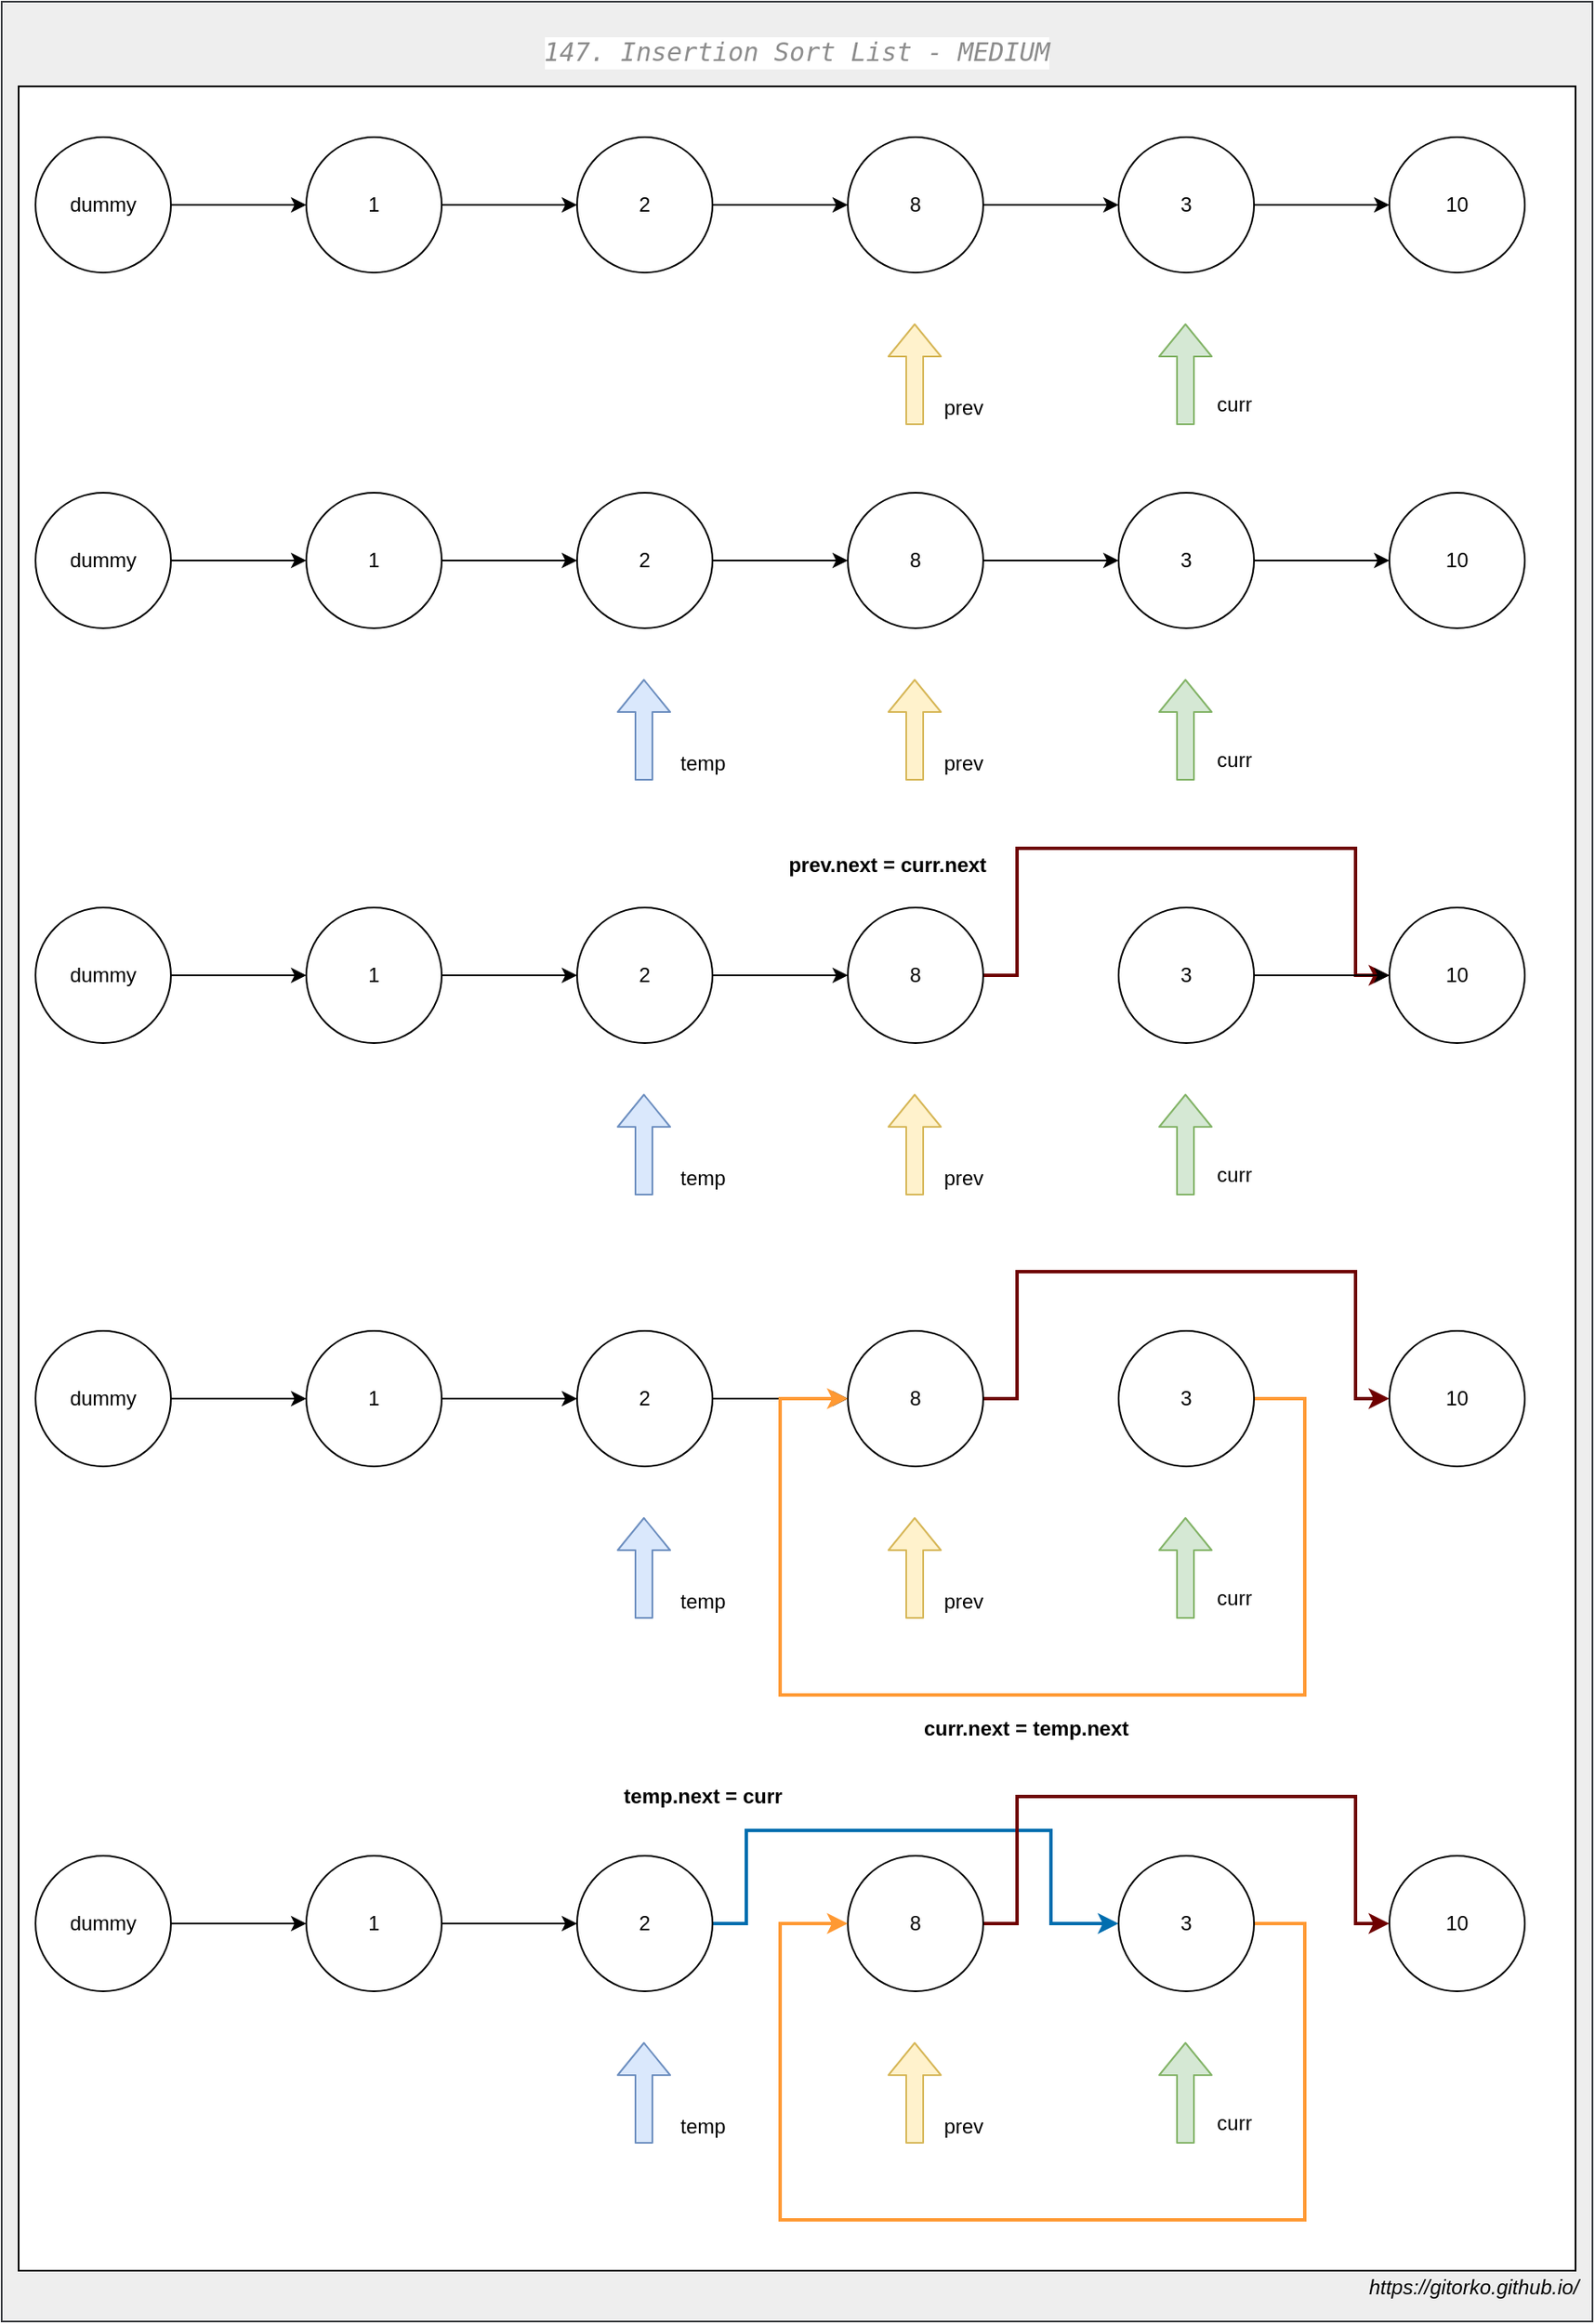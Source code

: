 <mxfile version="12.6.5" type="device"><diagram id="1TqM0KkyB_Euglpii0zA" name="Page-1"><mxGraphModel dx="2343" dy="1420" grid="1" gridSize="10" guides="1" tooltips="1" connect="1" arrows="1" fold="1" page="1" pageScale="1" pageWidth="500" pageHeight="1200" math="0" shadow="0"><root><mxCell id="0"/><mxCell id="1" parent="0"/><mxCell id="p29cDH5VZZHwJd4areC_-127" value="" style="rounded=0;whiteSpace=wrap;html=1;fillColor=#eeeeee;strokeColor=#36393d;" vertex="1" parent="1"><mxGeometry x="-480" y="180" width="940" height="1370" as="geometry"/></mxCell><mxCell id="p29cDH5VZZHwJd4areC_-126" value="" style="rounded=0;whiteSpace=wrap;html=1;" vertex="1" parent="1"><mxGeometry x="-470" y="230" width="920" height="1290" as="geometry"/></mxCell><mxCell id="p29cDH5VZZHwJd4areC_-3" value="" style="edgeStyle=orthogonalEdgeStyle;rounded=0;orthogonalLoop=1;jettySize=auto;html=1;" edge="1" parent="1" source="p29cDH5VZZHwJd4areC_-1" target="p29cDH5VZZHwJd4areC_-2"><mxGeometry relative="1" as="geometry"/></mxCell><mxCell id="p29cDH5VZZHwJd4areC_-1" value="dummy" style="ellipse;whiteSpace=wrap;html=1;aspect=fixed;" vertex="1" parent="1"><mxGeometry x="-460" y="260" width="80" height="80" as="geometry"/></mxCell><mxCell id="p29cDH5VZZHwJd4areC_-5" value="" style="edgeStyle=orthogonalEdgeStyle;rounded=0;orthogonalLoop=1;jettySize=auto;html=1;" edge="1" parent="1" source="p29cDH5VZZHwJd4areC_-2" target="p29cDH5VZZHwJd4areC_-4"><mxGeometry relative="1" as="geometry"/></mxCell><mxCell id="p29cDH5VZZHwJd4areC_-2" value="1" style="ellipse;whiteSpace=wrap;html=1;aspect=fixed;" vertex="1" parent="1"><mxGeometry x="-300" y="260" width="80" height="80" as="geometry"/></mxCell><mxCell id="p29cDH5VZZHwJd4areC_-7" value="" style="edgeStyle=orthogonalEdgeStyle;rounded=0;orthogonalLoop=1;jettySize=auto;html=1;" edge="1" parent="1" source="p29cDH5VZZHwJd4areC_-4" target="p29cDH5VZZHwJd4areC_-6"><mxGeometry relative="1" as="geometry"/></mxCell><mxCell id="p29cDH5VZZHwJd4areC_-4" value="2" style="ellipse;whiteSpace=wrap;html=1;aspect=fixed;" vertex="1" parent="1"><mxGeometry x="-140" y="260" width="80" height="80" as="geometry"/></mxCell><mxCell id="p29cDH5VZZHwJd4areC_-9" value="" style="edgeStyle=orthogonalEdgeStyle;rounded=0;orthogonalLoop=1;jettySize=auto;html=1;" edge="1" parent="1" source="p29cDH5VZZHwJd4areC_-6" target="p29cDH5VZZHwJd4areC_-8"><mxGeometry relative="1" as="geometry"/></mxCell><mxCell id="p29cDH5VZZHwJd4areC_-6" value="8" style="ellipse;whiteSpace=wrap;html=1;aspect=fixed;" vertex="1" parent="1"><mxGeometry x="20" y="260" width="80" height="80" as="geometry"/></mxCell><mxCell id="p29cDH5VZZHwJd4areC_-11" value="" style="edgeStyle=orthogonalEdgeStyle;rounded=0;orthogonalLoop=1;jettySize=auto;html=1;" edge="1" parent="1" source="p29cDH5VZZHwJd4areC_-8" target="p29cDH5VZZHwJd4areC_-10"><mxGeometry relative="1" as="geometry"/></mxCell><mxCell id="p29cDH5VZZHwJd4areC_-8" value="3" style="ellipse;whiteSpace=wrap;html=1;aspect=fixed;" vertex="1" parent="1"><mxGeometry x="180" y="260" width="80" height="80" as="geometry"/></mxCell><mxCell id="p29cDH5VZZHwJd4areC_-10" value="10" style="ellipse;whiteSpace=wrap;html=1;aspect=fixed;" vertex="1" parent="1"><mxGeometry x="340" y="260" width="80" height="80" as="geometry"/></mxCell><mxCell id="p29cDH5VZZHwJd4areC_-12" value="" style="shape=flexArrow;endArrow=classic;html=1;fillColor=#fff2cc;strokeColor=#d6b656;" edge="1" parent="1"><mxGeometry width="50" height="50" relative="1" as="geometry"><mxPoint x="59.5" y="430" as="sourcePoint"/><mxPoint x="59.5" y="370" as="targetPoint"/></mxGeometry></mxCell><mxCell id="p29cDH5VZZHwJd4areC_-13" value="" style="shape=flexArrow;endArrow=classic;html=1;fillColor=#d5e8d4;strokeColor=#82b366;" edge="1" parent="1"><mxGeometry width="50" height="50" relative="1" as="geometry"><mxPoint x="219.5" y="430" as="sourcePoint"/><mxPoint x="219.5" y="370" as="targetPoint"/></mxGeometry></mxCell><mxCell id="p29cDH5VZZHwJd4areC_-14" value="curr" style="text;html=1;align=center;verticalAlign=middle;resizable=0;points=[];autosize=1;" vertex="1" parent="1"><mxGeometry x="228" y="408" width="40" height="20" as="geometry"/></mxCell><mxCell id="p29cDH5VZZHwJd4areC_-15" value="prev" style="text;html=1;align=center;verticalAlign=middle;resizable=0;points=[];autosize=1;" vertex="1" parent="1"><mxGeometry x="68" y="410" width="40" height="20" as="geometry"/></mxCell><mxCell id="p29cDH5VZZHwJd4areC_-16" value="" style="edgeStyle=orthogonalEdgeStyle;rounded=0;orthogonalLoop=1;jettySize=auto;html=1;" edge="1" parent="1" source="p29cDH5VZZHwJd4areC_-17" target="p29cDH5VZZHwJd4areC_-19"><mxGeometry relative="1" as="geometry"/></mxCell><mxCell id="p29cDH5VZZHwJd4areC_-17" value="dummy" style="ellipse;whiteSpace=wrap;html=1;aspect=fixed;" vertex="1" parent="1"><mxGeometry x="-460" y="470" width="80" height="80" as="geometry"/></mxCell><mxCell id="p29cDH5VZZHwJd4areC_-18" value="" style="edgeStyle=orthogonalEdgeStyle;rounded=0;orthogonalLoop=1;jettySize=auto;html=1;" edge="1" parent="1" source="p29cDH5VZZHwJd4areC_-19" target="p29cDH5VZZHwJd4areC_-21"><mxGeometry relative="1" as="geometry"/></mxCell><mxCell id="p29cDH5VZZHwJd4areC_-19" value="1" style="ellipse;whiteSpace=wrap;html=1;aspect=fixed;" vertex="1" parent="1"><mxGeometry x="-300" y="470" width="80" height="80" as="geometry"/></mxCell><mxCell id="p29cDH5VZZHwJd4areC_-20" value="" style="edgeStyle=orthogonalEdgeStyle;rounded=0;orthogonalLoop=1;jettySize=auto;html=1;" edge="1" parent="1" source="p29cDH5VZZHwJd4areC_-21" target="p29cDH5VZZHwJd4areC_-23"><mxGeometry relative="1" as="geometry"/></mxCell><mxCell id="p29cDH5VZZHwJd4areC_-21" value="2" style="ellipse;whiteSpace=wrap;html=1;aspect=fixed;" vertex="1" parent="1"><mxGeometry x="-140" y="470" width="80" height="80" as="geometry"/></mxCell><mxCell id="p29cDH5VZZHwJd4areC_-22" value="" style="edgeStyle=orthogonalEdgeStyle;rounded=0;orthogonalLoop=1;jettySize=auto;html=1;" edge="1" parent="1" source="p29cDH5VZZHwJd4areC_-23" target="p29cDH5VZZHwJd4areC_-25"><mxGeometry relative="1" as="geometry"/></mxCell><mxCell id="p29cDH5VZZHwJd4areC_-23" value="8" style="ellipse;whiteSpace=wrap;html=1;aspect=fixed;" vertex="1" parent="1"><mxGeometry x="20" y="470" width="80" height="80" as="geometry"/></mxCell><mxCell id="p29cDH5VZZHwJd4areC_-24" value="" style="edgeStyle=orthogonalEdgeStyle;rounded=0;orthogonalLoop=1;jettySize=auto;html=1;" edge="1" parent="1" source="p29cDH5VZZHwJd4areC_-25" target="p29cDH5VZZHwJd4areC_-26"><mxGeometry relative="1" as="geometry"/></mxCell><mxCell id="p29cDH5VZZHwJd4areC_-25" value="3" style="ellipse;whiteSpace=wrap;html=1;aspect=fixed;" vertex="1" parent="1"><mxGeometry x="180" y="470" width="80" height="80" as="geometry"/></mxCell><mxCell id="p29cDH5VZZHwJd4areC_-26" value="10" style="ellipse;whiteSpace=wrap;html=1;aspect=fixed;" vertex="1" parent="1"><mxGeometry x="340" y="470" width="80" height="80" as="geometry"/></mxCell><mxCell id="p29cDH5VZZHwJd4areC_-27" value="" style="shape=flexArrow;endArrow=classic;html=1;fillColor=#fff2cc;strokeColor=#d6b656;" edge="1" parent="1"><mxGeometry width="50" height="50" relative="1" as="geometry"><mxPoint x="59.5" y="640" as="sourcePoint"/><mxPoint x="59.5" y="580" as="targetPoint"/></mxGeometry></mxCell><mxCell id="p29cDH5VZZHwJd4areC_-28" value="" style="shape=flexArrow;endArrow=classic;html=1;fillColor=#d5e8d4;strokeColor=#82b366;" edge="1" parent="1"><mxGeometry width="50" height="50" relative="1" as="geometry"><mxPoint x="219.5" y="640" as="sourcePoint"/><mxPoint x="219.5" y="580" as="targetPoint"/></mxGeometry></mxCell><mxCell id="p29cDH5VZZHwJd4areC_-29" value="curr" style="text;html=1;align=center;verticalAlign=middle;resizable=0;points=[];autosize=1;" vertex="1" parent="1"><mxGeometry x="228" y="618" width="40" height="20" as="geometry"/></mxCell><mxCell id="p29cDH5VZZHwJd4areC_-30" value="prev" style="text;html=1;align=center;verticalAlign=middle;resizable=0;points=[];autosize=1;" vertex="1" parent="1"><mxGeometry x="68" y="620" width="40" height="20" as="geometry"/></mxCell><mxCell id="p29cDH5VZZHwJd4areC_-31" value="" style="shape=flexArrow;endArrow=classic;html=1;fillColor=#dae8fc;strokeColor=#6c8ebf;" edge="1" parent="1"><mxGeometry width="50" height="50" relative="1" as="geometry"><mxPoint x="-100.5" y="640" as="sourcePoint"/><mxPoint x="-100.5" y="580" as="targetPoint"/></mxGeometry></mxCell><mxCell id="p29cDH5VZZHwJd4areC_-32" value="temp" style="text;html=1;align=center;verticalAlign=middle;resizable=0;points=[];autosize=1;" vertex="1" parent="1"><mxGeometry x="-86" y="620" width="40" height="20" as="geometry"/></mxCell><mxCell id="p29cDH5VZZHwJd4areC_-33" value="" style="edgeStyle=orthogonalEdgeStyle;rounded=0;orthogonalLoop=1;jettySize=auto;html=1;" edge="1" parent="1" source="p29cDH5VZZHwJd4areC_-34" target="p29cDH5VZZHwJd4areC_-36"><mxGeometry relative="1" as="geometry"/></mxCell><mxCell id="p29cDH5VZZHwJd4areC_-34" value="dummy" style="ellipse;whiteSpace=wrap;html=1;aspect=fixed;" vertex="1" parent="1"><mxGeometry x="-460" y="715" width="80" height="80" as="geometry"/></mxCell><mxCell id="p29cDH5VZZHwJd4areC_-35" value="" style="edgeStyle=orthogonalEdgeStyle;rounded=0;orthogonalLoop=1;jettySize=auto;html=1;" edge="1" parent="1" source="p29cDH5VZZHwJd4areC_-36" target="p29cDH5VZZHwJd4areC_-38"><mxGeometry relative="1" as="geometry"/></mxCell><mxCell id="p29cDH5VZZHwJd4areC_-36" value="1" style="ellipse;whiteSpace=wrap;html=1;aspect=fixed;" vertex="1" parent="1"><mxGeometry x="-300" y="715" width="80" height="80" as="geometry"/></mxCell><mxCell id="p29cDH5VZZHwJd4areC_-37" value="" style="edgeStyle=orthogonalEdgeStyle;rounded=0;orthogonalLoop=1;jettySize=auto;html=1;" edge="1" parent="1" source="p29cDH5VZZHwJd4areC_-38" target="p29cDH5VZZHwJd4areC_-40"><mxGeometry relative="1" as="geometry"/></mxCell><mxCell id="p29cDH5VZZHwJd4areC_-38" value="2" style="ellipse;whiteSpace=wrap;html=1;aspect=fixed;" vertex="1" parent="1"><mxGeometry x="-140" y="715" width="80" height="80" as="geometry"/></mxCell><mxCell id="p29cDH5VZZHwJd4areC_-39" value="" style="edgeStyle=orthogonalEdgeStyle;rounded=0;orthogonalLoop=1;jettySize=auto;html=1;entryX=0;entryY=0.5;entryDx=0;entryDy=0;fillColor=#a20025;strokeColor=#6F0000;strokeWidth=2;exitX=1;exitY=0.5;exitDx=0;exitDy=0;" edge="1" parent="1" source="p29cDH5VZZHwJd4areC_-40" target="p29cDH5VZZHwJd4areC_-43"><mxGeometry relative="1" as="geometry"><Array as="points"><mxPoint x="120" y="755"/><mxPoint x="120" y="680"/><mxPoint x="320" y="680"/><mxPoint x="320" y="755"/></Array></mxGeometry></mxCell><mxCell id="p29cDH5VZZHwJd4areC_-40" value="8" style="ellipse;whiteSpace=wrap;html=1;aspect=fixed;" vertex="1" parent="1"><mxGeometry x="20" y="715" width="80" height="80" as="geometry"/></mxCell><mxCell id="p29cDH5VZZHwJd4areC_-41" value="" style="edgeStyle=orthogonalEdgeStyle;rounded=0;orthogonalLoop=1;jettySize=auto;html=1;" edge="1" parent="1" source="p29cDH5VZZHwJd4areC_-42" target="p29cDH5VZZHwJd4areC_-43"><mxGeometry relative="1" as="geometry"/></mxCell><mxCell id="p29cDH5VZZHwJd4areC_-42" value="3" style="ellipse;whiteSpace=wrap;html=1;aspect=fixed;" vertex="1" parent="1"><mxGeometry x="180" y="715" width="80" height="80" as="geometry"/></mxCell><mxCell id="p29cDH5VZZHwJd4areC_-43" value="10" style="ellipse;whiteSpace=wrap;html=1;aspect=fixed;" vertex="1" parent="1"><mxGeometry x="340" y="715" width="80" height="80" as="geometry"/></mxCell><mxCell id="p29cDH5VZZHwJd4areC_-44" value="" style="shape=flexArrow;endArrow=classic;html=1;fillColor=#fff2cc;strokeColor=#d6b656;" edge="1" parent="1"><mxGeometry width="50" height="50" relative="1" as="geometry"><mxPoint x="59.5" y="885" as="sourcePoint"/><mxPoint x="59.5" y="825" as="targetPoint"/></mxGeometry></mxCell><mxCell id="p29cDH5VZZHwJd4areC_-45" value="" style="shape=flexArrow;endArrow=classic;html=1;fillColor=#d5e8d4;strokeColor=#82b366;" edge="1" parent="1"><mxGeometry width="50" height="50" relative="1" as="geometry"><mxPoint x="219.5" y="885" as="sourcePoint"/><mxPoint x="219.5" y="825" as="targetPoint"/></mxGeometry></mxCell><mxCell id="p29cDH5VZZHwJd4areC_-46" value="curr" style="text;html=1;align=center;verticalAlign=middle;resizable=0;points=[];autosize=1;" vertex="1" parent="1"><mxGeometry x="228" y="863" width="40" height="20" as="geometry"/></mxCell><mxCell id="p29cDH5VZZHwJd4areC_-47" value="prev" style="text;html=1;align=center;verticalAlign=middle;resizable=0;points=[];autosize=1;" vertex="1" parent="1"><mxGeometry x="68" y="865" width="40" height="20" as="geometry"/></mxCell><mxCell id="p29cDH5VZZHwJd4areC_-48" value="" style="shape=flexArrow;endArrow=classic;html=1;fillColor=#dae8fc;strokeColor=#6c8ebf;" edge="1" parent="1"><mxGeometry width="50" height="50" relative="1" as="geometry"><mxPoint x="-100.5" y="885" as="sourcePoint"/><mxPoint x="-100.5" y="825" as="targetPoint"/></mxGeometry></mxCell><mxCell id="p29cDH5VZZHwJd4areC_-49" value="temp" style="text;html=1;align=center;verticalAlign=middle;resizable=0;points=[];autosize=1;" vertex="1" parent="1"><mxGeometry x="-86" y="865" width="40" height="20" as="geometry"/></mxCell><mxCell id="p29cDH5VZZHwJd4areC_-51" value="prev.next = curr.next" style="text;html=1;align=center;verticalAlign=middle;resizable=0;points=[];autosize=1;fontStyle=1" vertex="1" parent="1"><mxGeometry x="-22" y="680" width="130" height="20" as="geometry"/></mxCell><mxCell id="p29cDH5VZZHwJd4areC_-54" value="" style="edgeStyle=orthogonalEdgeStyle;rounded=0;orthogonalLoop=1;jettySize=auto;html=1;" edge="1" parent="1" source="p29cDH5VZZHwJd4areC_-55" target="p29cDH5VZZHwJd4areC_-57"><mxGeometry relative="1" as="geometry"/></mxCell><mxCell id="p29cDH5VZZHwJd4areC_-55" value="dummy" style="ellipse;whiteSpace=wrap;html=1;aspect=fixed;" vertex="1" parent="1"><mxGeometry x="-460" y="965" width="80" height="80" as="geometry"/></mxCell><mxCell id="p29cDH5VZZHwJd4areC_-56" value="" style="edgeStyle=orthogonalEdgeStyle;rounded=0;orthogonalLoop=1;jettySize=auto;html=1;" edge="1" parent="1" source="p29cDH5VZZHwJd4areC_-57" target="p29cDH5VZZHwJd4areC_-59"><mxGeometry relative="1" as="geometry"/></mxCell><mxCell id="p29cDH5VZZHwJd4areC_-57" value="1" style="ellipse;whiteSpace=wrap;html=1;aspect=fixed;" vertex="1" parent="1"><mxGeometry x="-300" y="965" width="80" height="80" as="geometry"/></mxCell><mxCell id="p29cDH5VZZHwJd4areC_-58" value="" style="edgeStyle=orthogonalEdgeStyle;rounded=0;orthogonalLoop=1;jettySize=auto;html=1;" edge="1" parent="1" source="p29cDH5VZZHwJd4areC_-59" target="p29cDH5VZZHwJd4areC_-61"><mxGeometry relative="1" as="geometry"/></mxCell><mxCell id="p29cDH5VZZHwJd4areC_-59" value="2" style="ellipse;whiteSpace=wrap;html=1;aspect=fixed;" vertex="1" parent="1"><mxGeometry x="-140" y="965" width="80" height="80" as="geometry"/></mxCell><mxCell id="p29cDH5VZZHwJd4areC_-60" value="" style="edgeStyle=orthogonalEdgeStyle;rounded=0;orthogonalLoop=1;jettySize=auto;html=1;entryX=0;entryY=0.5;entryDx=0;entryDy=0;fillColor=#a20025;strokeColor=#6F0000;strokeWidth=2;exitX=1;exitY=0.5;exitDx=0;exitDy=0;" edge="1" parent="1" source="p29cDH5VZZHwJd4areC_-61" target="p29cDH5VZZHwJd4areC_-64"><mxGeometry relative="1" as="geometry"><Array as="points"><mxPoint x="120" y="1005"/><mxPoint x="120" y="930"/><mxPoint x="320" y="930"/><mxPoint x="320" y="1005"/></Array></mxGeometry></mxCell><mxCell id="p29cDH5VZZHwJd4areC_-61" value="8" style="ellipse;whiteSpace=wrap;html=1;aspect=fixed;" vertex="1" parent="1"><mxGeometry x="20" y="965" width="80" height="80" as="geometry"/></mxCell><mxCell id="p29cDH5VZZHwJd4areC_-62" value="" style="edgeStyle=orthogonalEdgeStyle;rounded=0;orthogonalLoop=1;jettySize=auto;html=1;entryX=0;entryY=0.5;entryDx=0;entryDy=0;exitX=1;exitY=0.5;exitDx=0;exitDy=0;strokeColor=#FF9933;strokeWidth=2;" edge="1" parent="1" source="p29cDH5VZZHwJd4areC_-63" target="p29cDH5VZZHwJd4areC_-61"><mxGeometry relative="1" as="geometry"><mxPoint x="10" y="1005" as="targetPoint"/><Array as="points"><mxPoint x="290" y="1005"/><mxPoint x="290" y="1180"/><mxPoint x="-20" y="1180"/><mxPoint x="-20" y="1005"/></Array></mxGeometry></mxCell><mxCell id="p29cDH5VZZHwJd4areC_-63" value="3" style="ellipse;whiteSpace=wrap;html=1;aspect=fixed;" vertex="1" parent="1"><mxGeometry x="180" y="965" width="80" height="80" as="geometry"/></mxCell><mxCell id="p29cDH5VZZHwJd4areC_-64" value="10" style="ellipse;whiteSpace=wrap;html=1;aspect=fixed;" vertex="1" parent="1"><mxGeometry x="340" y="965" width="80" height="80" as="geometry"/></mxCell><mxCell id="p29cDH5VZZHwJd4areC_-65" value="" style="shape=flexArrow;endArrow=classic;html=1;fillColor=#fff2cc;strokeColor=#d6b656;" edge="1" parent="1"><mxGeometry width="50" height="50" relative="1" as="geometry"><mxPoint x="59.5" y="1135" as="sourcePoint"/><mxPoint x="59.5" y="1075" as="targetPoint"/></mxGeometry></mxCell><mxCell id="p29cDH5VZZHwJd4areC_-66" value="" style="shape=flexArrow;endArrow=classic;html=1;fillColor=#d5e8d4;strokeColor=#82b366;" edge="1" parent="1"><mxGeometry width="50" height="50" relative="1" as="geometry"><mxPoint x="219.5" y="1135" as="sourcePoint"/><mxPoint x="219.5" y="1075" as="targetPoint"/></mxGeometry></mxCell><mxCell id="p29cDH5VZZHwJd4areC_-67" value="curr" style="text;html=1;align=center;verticalAlign=middle;resizable=0;points=[];autosize=1;" vertex="1" parent="1"><mxGeometry x="228" y="1113" width="40" height="20" as="geometry"/></mxCell><mxCell id="p29cDH5VZZHwJd4areC_-68" value="prev" style="text;html=1;align=center;verticalAlign=middle;resizable=0;points=[];autosize=1;" vertex="1" parent="1"><mxGeometry x="68" y="1115" width="40" height="20" as="geometry"/></mxCell><mxCell id="p29cDH5VZZHwJd4areC_-69" value="" style="shape=flexArrow;endArrow=classic;html=1;fillColor=#dae8fc;strokeColor=#6c8ebf;" edge="1" parent="1"><mxGeometry width="50" height="50" relative="1" as="geometry"><mxPoint x="-100.5" y="1135" as="sourcePoint"/><mxPoint x="-100.5" y="1075" as="targetPoint"/></mxGeometry></mxCell><mxCell id="p29cDH5VZZHwJd4areC_-70" value="temp" style="text;html=1;align=center;verticalAlign=middle;resizable=0;points=[];autosize=1;" vertex="1" parent="1"><mxGeometry x="-86" y="1115" width="40" height="20" as="geometry"/></mxCell><mxCell id="p29cDH5VZZHwJd4areC_-71" value="curr.next = temp.next" style="text;html=1;align=center;verticalAlign=middle;resizable=0;points=[];autosize=1;fontStyle=1" vertex="1" parent="1"><mxGeometry x="55" y="1190" width="140" height="20" as="geometry"/></mxCell><mxCell id="p29cDH5VZZHwJd4areC_-108" value="" style="edgeStyle=orthogonalEdgeStyle;rounded=0;orthogonalLoop=1;jettySize=auto;html=1;" edge="1" parent="1" source="p29cDH5VZZHwJd4areC_-109" target="p29cDH5VZZHwJd4areC_-111"><mxGeometry relative="1" as="geometry"/></mxCell><mxCell id="p29cDH5VZZHwJd4areC_-109" value="dummy" style="ellipse;whiteSpace=wrap;html=1;aspect=fixed;" vertex="1" parent="1"><mxGeometry x="-460" y="1275" width="80" height="80" as="geometry"/></mxCell><mxCell id="p29cDH5VZZHwJd4areC_-110" value="" style="edgeStyle=orthogonalEdgeStyle;rounded=0;orthogonalLoop=1;jettySize=auto;html=1;" edge="1" parent="1" source="p29cDH5VZZHwJd4areC_-111" target="p29cDH5VZZHwJd4areC_-113"><mxGeometry relative="1" as="geometry"/></mxCell><mxCell id="p29cDH5VZZHwJd4areC_-111" value="1" style="ellipse;whiteSpace=wrap;html=1;aspect=fixed;" vertex="1" parent="1"><mxGeometry x="-300" y="1275" width="80" height="80" as="geometry"/></mxCell><mxCell id="p29cDH5VZZHwJd4areC_-112" value="" style="edgeStyle=orthogonalEdgeStyle;rounded=0;orthogonalLoop=1;jettySize=auto;html=1;entryX=0;entryY=0.5;entryDx=0;entryDy=0;exitX=1;exitY=0.5;exitDx=0;exitDy=0;fillColor=#1ba1e2;strokeColor=#006EAF;strokeWidth=2;" edge="1" parent="1" source="p29cDH5VZZHwJd4areC_-113" target="p29cDH5VZZHwJd4areC_-117"><mxGeometry relative="1" as="geometry"><Array as="points"><mxPoint x="-40" y="1315"/><mxPoint x="-40" y="1260"/><mxPoint x="140" y="1260"/><mxPoint x="140" y="1315"/></Array></mxGeometry></mxCell><mxCell id="p29cDH5VZZHwJd4areC_-113" value="2" style="ellipse;whiteSpace=wrap;html=1;aspect=fixed;" vertex="1" parent="1"><mxGeometry x="-140" y="1275" width="80" height="80" as="geometry"/></mxCell><mxCell id="p29cDH5VZZHwJd4areC_-114" value="" style="edgeStyle=orthogonalEdgeStyle;rounded=0;orthogonalLoop=1;jettySize=auto;html=1;entryX=0;entryY=0.5;entryDx=0;entryDy=0;fillColor=#a20025;strokeColor=#6F0000;strokeWidth=2;exitX=1;exitY=0.5;exitDx=0;exitDy=0;" edge="1" parent="1" source="p29cDH5VZZHwJd4areC_-115" target="p29cDH5VZZHwJd4areC_-118"><mxGeometry relative="1" as="geometry"><Array as="points"><mxPoint x="120" y="1315"/><mxPoint x="120" y="1240"/><mxPoint x="320" y="1240"/><mxPoint x="320" y="1315"/></Array></mxGeometry></mxCell><mxCell id="p29cDH5VZZHwJd4areC_-115" value="8" style="ellipse;whiteSpace=wrap;html=1;aspect=fixed;" vertex="1" parent="1"><mxGeometry x="20" y="1275" width="80" height="80" as="geometry"/></mxCell><mxCell id="p29cDH5VZZHwJd4areC_-116" value="" style="edgeStyle=orthogonalEdgeStyle;rounded=0;orthogonalLoop=1;jettySize=auto;html=1;entryX=0;entryY=0.5;entryDx=0;entryDy=0;exitX=1;exitY=0.5;exitDx=0;exitDy=0;strokeColor=#FF9933;strokeWidth=2;" edge="1" parent="1" source="p29cDH5VZZHwJd4areC_-117" target="p29cDH5VZZHwJd4areC_-115"><mxGeometry relative="1" as="geometry"><mxPoint x="10" y="1315" as="targetPoint"/><Array as="points"><mxPoint x="290" y="1315"/><mxPoint x="290" y="1490"/><mxPoint x="-20" y="1490"/><mxPoint x="-20" y="1315"/></Array></mxGeometry></mxCell><mxCell id="p29cDH5VZZHwJd4areC_-117" value="3" style="ellipse;whiteSpace=wrap;html=1;aspect=fixed;" vertex="1" parent="1"><mxGeometry x="180" y="1275" width="80" height="80" as="geometry"/></mxCell><mxCell id="p29cDH5VZZHwJd4areC_-118" value="10" style="ellipse;whiteSpace=wrap;html=1;aspect=fixed;" vertex="1" parent="1"><mxGeometry x="340" y="1275" width="80" height="80" as="geometry"/></mxCell><mxCell id="p29cDH5VZZHwJd4areC_-119" value="" style="shape=flexArrow;endArrow=classic;html=1;fillColor=#fff2cc;strokeColor=#d6b656;" edge="1" parent="1"><mxGeometry width="50" height="50" relative="1" as="geometry"><mxPoint x="59.5" y="1445" as="sourcePoint"/><mxPoint x="59.5" y="1385" as="targetPoint"/></mxGeometry></mxCell><mxCell id="p29cDH5VZZHwJd4areC_-120" value="" style="shape=flexArrow;endArrow=classic;html=1;fillColor=#d5e8d4;strokeColor=#82b366;" edge="1" parent="1"><mxGeometry width="50" height="50" relative="1" as="geometry"><mxPoint x="219.5" y="1445" as="sourcePoint"/><mxPoint x="219.5" y="1385" as="targetPoint"/></mxGeometry></mxCell><mxCell id="p29cDH5VZZHwJd4areC_-121" value="curr" style="text;html=1;align=center;verticalAlign=middle;resizable=0;points=[];autosize=1;" vertex="1" parent="1"><mxGeometry x="228" y="1423" width="40" height="20" as="geometry"/></mxCell><mxCell id="p29cDH5VZZHwJd4areC_-122" value="prev" style="text;html=1;align=center;verticalAlign=middle;resizable=0;points=[];autosize=1;" vertex="1" parent="1"><mxGeometry x="68" y="1425" width="40" height="20" as="geometry"/></mxCell><mxCell id="p29cDH5VZZHwJd4areC_-123" value="" style="shape=flexArrow;endArrow=classic;html=1;fillColor=#dae8fc;strokeColor=#6c8ebf;" edge="1" parent="1"><mxGeometry width="50" height="50" relative="1" as="geometry"><mxPoint x="-100.5" y="1445" as="sourcePoint"/><mxPoint x="-100.5" y="1385" as="targetPoint"/></mxGeometry></mxCell><mxCell id="p29cDH5VZZHwJd4areC_-124" value="temp" style="text;html=1;align=center;verticalAlign=middle;resizable=0;points=[];autosize=1;" vertex="1" parent="1"><mxGeometry x="-86" y="1425" width="40" height="20" as="geometry"/></mxCell><mxCell id="p29cDH5VZZHwJd4areC_-125" value="temp.next = curr" style="text;html=1;align=center;verticalAlign=middle;resizable=0;points=[];autosize=1;fontStyle=1" vertex="1" parent="1"><mxGeometry x="-121" y="1230" width="110" height="20" as="geometry"/></mxCell><mxCell id="p29cDH5VZZHwJd4areC_-130" value="&lt;i&gt;https://gitorko.github.io/&lt;/i&gt;" style="text;html=1;strokeColor=none;fillColor=none;align=center;verticalAlign=middle;whiteSpace=wrap;rounded=0;" vertex="1" parent="1"><mxGeometry x="330" y="1520" width="120" height="20" as="geometry"/></mxCell><mxCell id="p29cDH5VZZHwJd4areC_-133" value="&lt;div style=&quot;background-color: rgb(255 , 255 , 255) ; color: rgb(8 , 8 , 8) ; font-family: &amp;#34;jetbrains mono&amp;#34; , monospace ; font-size: 11.3pt ; white-space: pre&quot;&gt;&lt;span style=&quot;color: rgb(140 , 140 , 140) ; font-style: italic&quot;&gt;147. Insertion Sort List - MEDIUM&lt;/span&gt;&lt;/div&gt;" style="text;html=1;strokeColor=none;fillColor=none;align=center;verticalAlign=middle;whiteSpace=wrap;rounded=0;" vertex="1" parent="1"><mxGeometry x="-235" y="200" width="450" height="20" as="geometry"/></mxCell></root></mxGraphModel></diagram></mxfile>
